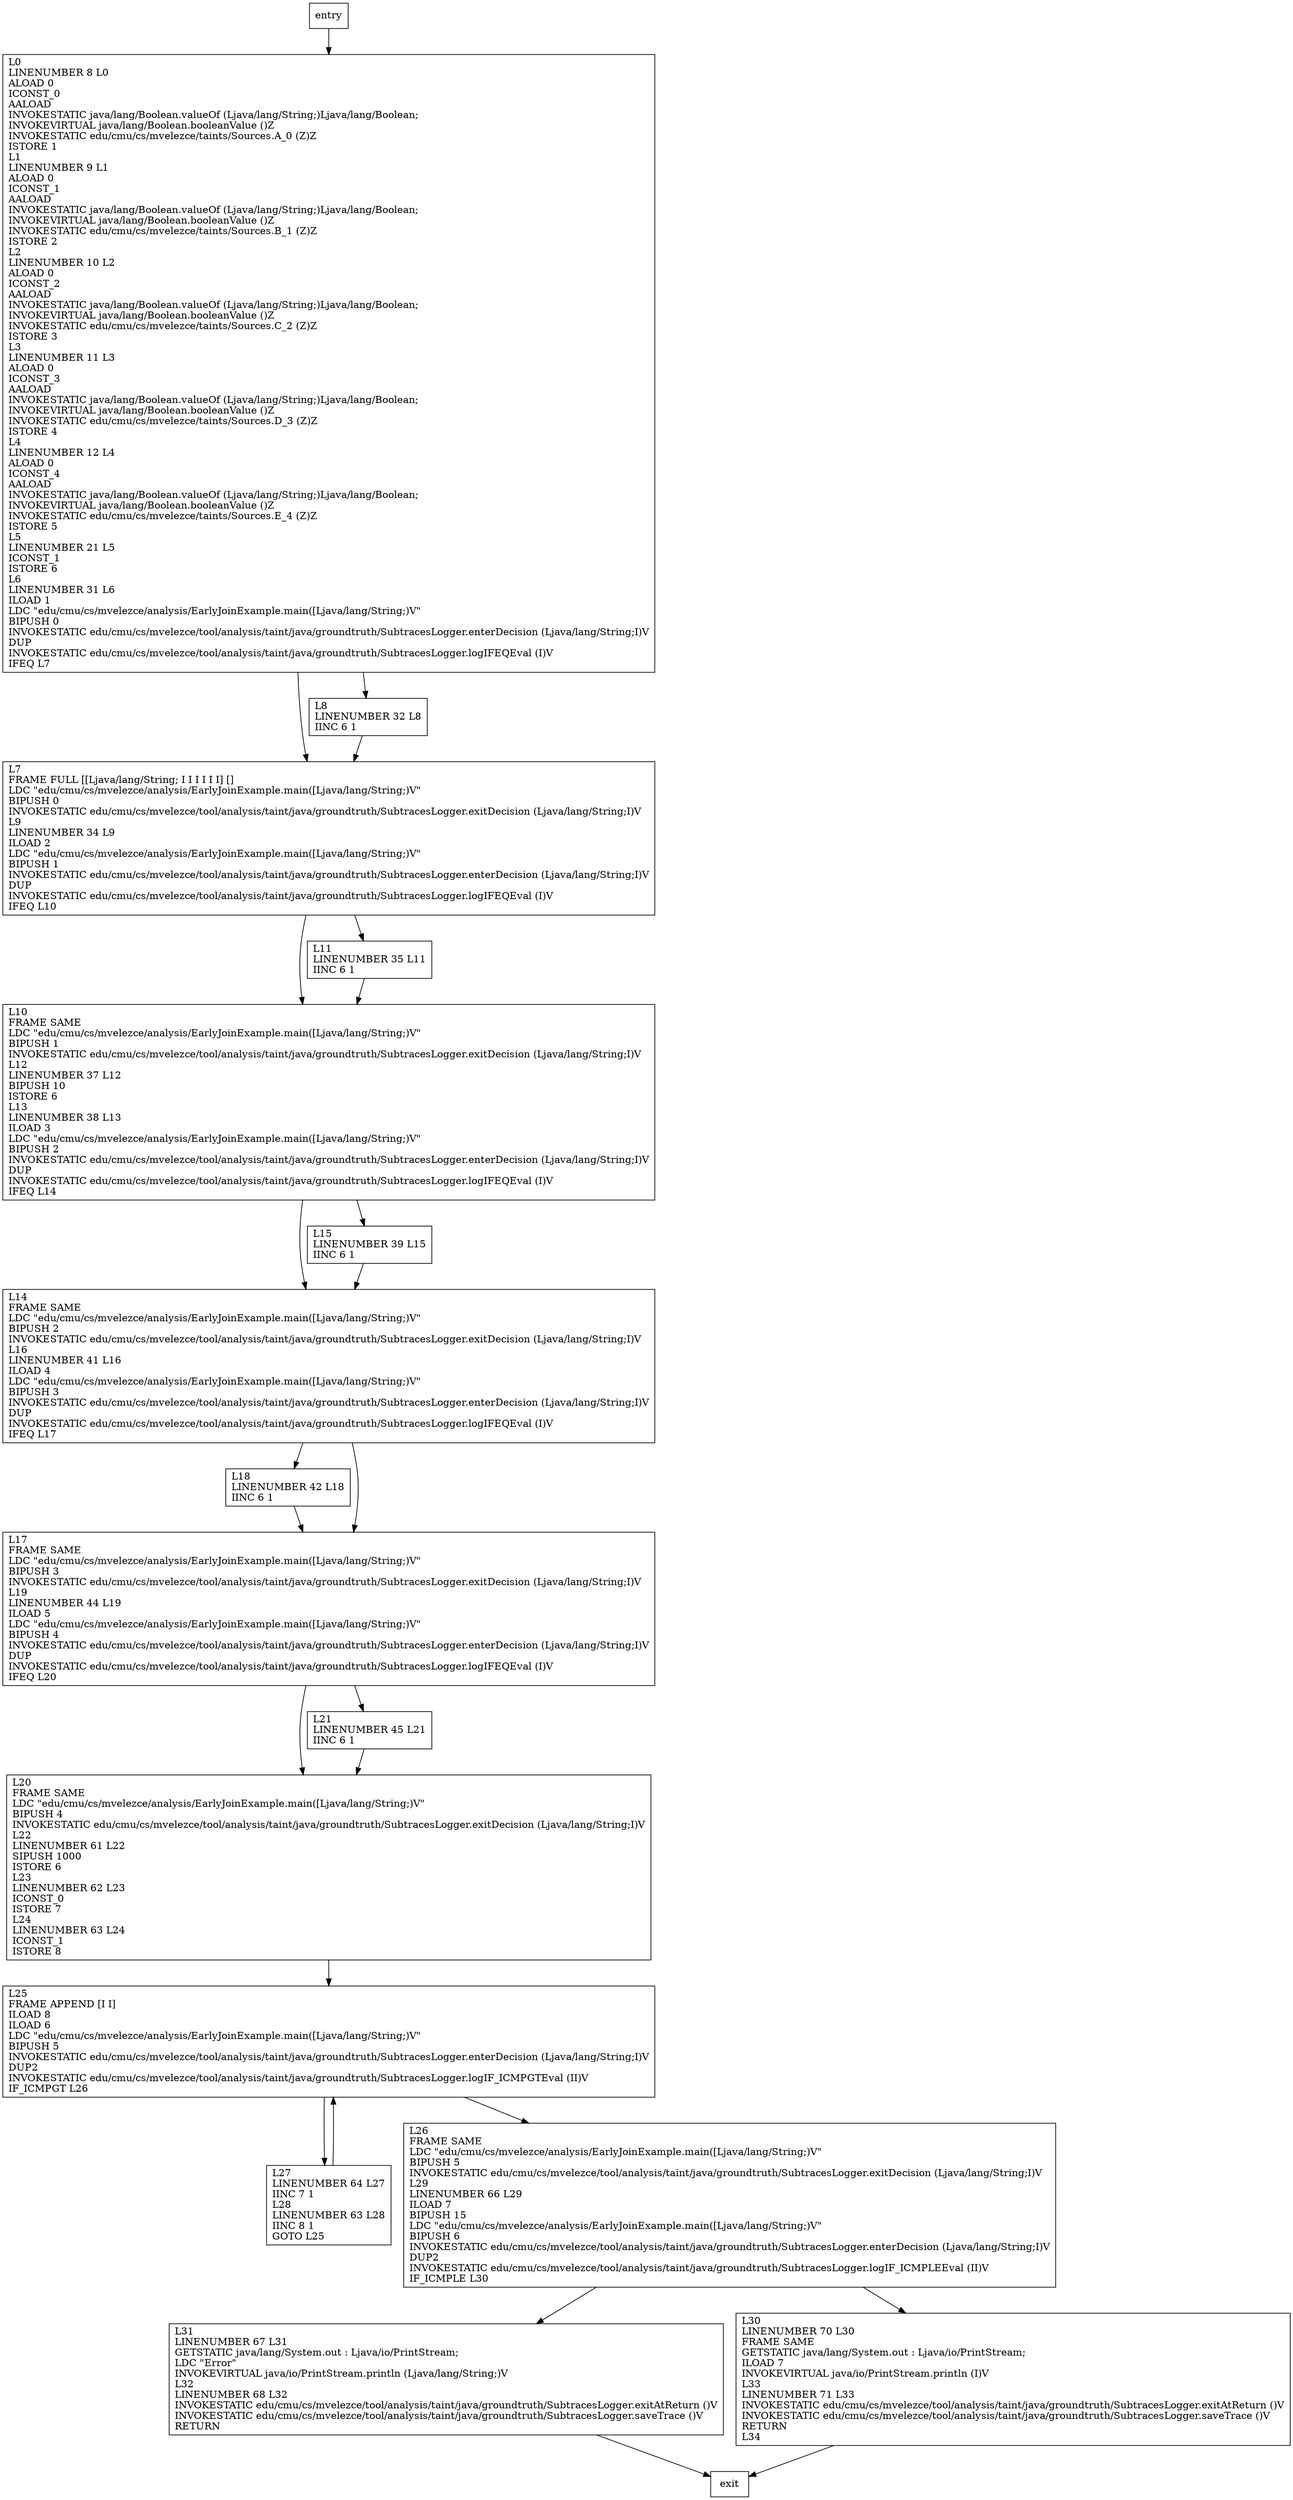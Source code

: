 digraph main {
node [shape=record];
1913386829 [label="L0\lLINENUMBER 8 L0\lALOAD 0\lICONST_0\lAALOAD\lINVOKESTATIC java/lang/Boolean.valueOf (Ljava/lang/String;)Ljava/lang/Boolean;\lINVOKEVIRTUAL java/lang/Boolean.booleanValue ()Z\lINVOKESTATIC edu/cmu/cs/mvelezce/taints/Sources.A_0 (Z)Z\lISTORE 1\lL1\lLINENUMBER 9 L1\lALOAD 0\lICONST_1\lAALOAD\lINVOKESTATIC java/lang/Boolean.valueOf (Ljava/lang/String;)Ljava/lang/Boolean;\lINVOKEVIRTUAL java/lang/Boolean.booleanValue ()Z\lINVOKESTATIC edu/cmu/cs/mvelezce/taints/Sources.B_1 (Z)Z\lISTORE 2\lL2\lLINENUMBER 10 L2\lALOAD 0\lICONST_2\lAALOAD\lINVOKESTATIC java/lang/Boolean.valueOf (Ljava/lang/String;)Ljava/lang/Boolean;\lINVOKEVIRTUAL java/lang/Boolean.booleanValue ()Z\lINVOKESTATIC edu/cmu/cs/mvelezce/taints/Sources.C_2 (Z)Z\lISTORE 3\lL3\lLINENUMBER 11 L3\lALOAD 0\lICONST_3\lAALOAD\lINVOKESTATIC java/lang/Boolean.valueOf (Ljava/lang/String;)Ljava/lang/Boolean;\lINVOKEVIRTUAL java/lang/Boolean.booleanValue ()Z\lINVOKESTATIC edu/cmu/cs/mvelezce/taints/Sources.D_3 (Z)Z\lISTORE 4\lL4\lLINENUMBER 12 L4\lALOAD 0\lICONST_4\lAALOAD\lINVOKESTATIC java/lang/Boolean.valueOf (Ljava/lang/String;)Ljava/lang/Boolean;\lINVOKEVIRTUAL java/lang/Boolean.booleanValue ()Z\lINVOKESTATIC edu/cmu/cs/mvelezce/taints/Sources.E_4 (Z)Z\lISTORE 5\lL5\lLINENUMBER 21 L5\lICONST_1\lISTORE 6\lL6\lLINENUMBER 31 L6\lILOAD 1\lLDC \"edu/cmu/cs/mvelezce/analysis/EarlyJoinExample.main([Ljava/lang/String;)V\"\lBIPUSH 0\lINVOKESTATIC edu/cmu/cs/mvelezce/tool/analysis/taint/java/groundtruth/SubtracesLogger.enterDecision (Ljava/lang/String;I)V\lDUP\lINVOKESTATIC edu/cmu/cs/mvelezce/tool/analysis/taint/java/groundtruth/SubtracesLogger.logIFEQEval (I)V\lIFEQ L7\l"];
361064184 [label="L31\lLINENUMBER 67 L31\lGETSTATIC java/lang/System.out : Ljava/io/PrintStream;\lLDC \"Error\"\lINVOKEVIRTUAL java/io/PrintStream.println (Ljava/lang/String;)V\lL32\lLINENUMBER 68 L32\lINVOKESTATIC edu/cmu/cs/mvelezce/tool/analysis/taint/java/groundtruth/SubtracesLogger.exitAtReturn ()V\lINVOKESTATIC edu/cmu/cs/mvelezce/tool/analysis/taint/java/groundtruth/SubtracesLogger.saveTrace ()V\lRETURN\l"];
1708119397 [label="L27\lLINENUMBER 64 L27\lIINC 7 1\lL28\lLINENUMBER 63 L28\lIINC 8 1\lGOTO L25\l"];
465300961 [label="L14\lFRAME SAME\lLDC \"edu/cmu/cs/mvelezce/analysis/EarlyJoinExample.main([Ljava/lang/String;)V\"\lBIPUSH 2\lINVOKESTATIC edu/cmu/cs/mvelezce/tool/analysis/taint/java/groundtruth/SubtracesLogger.exitDecision (Ljava/lang/String;I)V\lL16\lLINENUMBER 41 L16\lILOAD 4\lLDC \"edu/cmu/cs/mvelezce/analysis/EarlyJoinExample.main([Ljava/lang/String;)V\"\lBIPUSH 3\lINVOKESTATIC edu/cmu/cs/mvelezce/tool/analysis/taint/java/groundtruth/SubtracesLogger.enterDecision (Ljava/lang/String;I)V\lDUP\lINVOKESTATIC edu/cmu/cs/mvelezce/tool/analysis/taint/java/groundtruth/SubtracesLogger.logIFEQEval (I)V\lIFEQ L17\l"];
2011215489 [label="L7\lFRAME FULL [[Ljava/lang/String; I I I I I I] []\lLDC \"edu/cmu/cs/mvelezce/analysis/EarlyJoinExample.main([Ljava/lang/String;)V\"\lBIPUSH 0\lINVOKESTATIC edu/cmu/cs/mvelezce/tool/analysis/taint/java/groundtruth/SubtracesLogger.exitDecision (Ljava/lang/String;I)V\lL9\lLINENUMBER 34 L9\lILOAD 2\lLDC \"edu/cmu/cs/mvelezce/analysis/EarlyJoinExample.main([Ljava/lang/String;)V\"\lBIPUSH 1\lINVOKESTATIC edu/cmu/cs/mvelezce/tool/analysis/taint/java/groundtruth/SubtracesLogger.enterDecision (Ljava/lang/String;I)V\lDUP\lINVOKESTATIC edu/cmu/cs/mvelezce/tool/analysis/taint/java/groundtruth/SubtracesLogger.logIFEQEval (I)V\lIFEQ L10\l"];
1629990558 [label="L20\lFRAME SAME\lLDC \"edu/cmu/cs/mvelezce/analysis/EarlyJoinExample.main([Ljava/lang/String;)V\"\lBIPUSH 4\lINVOKESTATIC edu/cmu/cs/mvelezce/tool/analysis/taint/java/groundtruth/SubtracesLogger.exitDecision (Ljava/lang/String;I)V\lL22\lLINENUMBER 61 L22\lSIPUSH 1000\lISTORE 6\lL23\lLINENUMBER 62 L23\lICONST_0\lISTORE 7\lL24\lLINENUMBER 63 L24\lICONST_1\lISTORE 8\l"];
420768472 [label="L8\lLINENUMBER 32 L8\lIINC 6 1\l"];
482348886 [label="L18\lLINENUMBER 42 L18\lIINC 6 1\l"];
624401212 [label="L17\lFRAME SAME\lLDC \"edu/cmu/cs/mvelezce/analysis/EarlyJoinExample.main([Ljava/lang/String;)V\"\lBIPUSH 3\lINVOKESTATIC edu/cmu/cs/mvelezce/tool/analysis/taint/java/groundtruth/SubtracesLogger.exitDecision (Ljava/lang/String;I)V\lL19\lLINENUMBER 44 L19\lILOAD 5\lLDC \"edu/cmu/cs/mvelezce/analysis/EarlyJoinExample.main([Ljava/lang/String;)V\"\lBIPUSH 4\lINVOKESTATIC edu/cmu/cs/mvelezce/tool/analysis/taint/java/groundtruth/SubtracesLogger.enterDecision (Ljava/lang/String;I)V\lDUP\lINVOKESTATIC edu/cmu/cs/mvelezce/tool/analysis/taint/java/groundtruth/SubtracesLogger.logIFEQEval (I)V\lIFEQ L20\l"];
1612596831 [label="L21\lLINENUMBER 45 L21\lIINC 6 1\l"];
566428075 [label="L10\lFRAME SAME\lLDC \"edu/cmu/cs/mvelezce/analysis/EarlyJoinExample.main([Ljava/lang/String;)V\"\lBIPUSH 1\lINVOKESTATIC edu/cmu/cs/mvelezce/tool/analysis/taint/java/groundtruth/SubtracesLogger.exitDecision (Ljava/lang/String;I)V\lL12\lLINENUMBER 37 L12\lBIPUSH 10\lISTORE 6\lL13\lLINENUMBER 38 L13\lILOAD 3\lLDC \"edu/cmu/cs/mvelezce/analysis/EarlyJoinExample.main([Ljava/lang/String;)V\"\lBIPUSH 2\lINVOKESTATIC edu/cmu/cs/mvelezce/tool/analysis/taint/java/groundtruth/SubtracesLogger.enterDecision (Ljava/lang/String;I)V\lDUP\lINVOKESTATIC edu/cmu/cs/mvelezce/tool/analysis/taint/java/groundtruth/SubtracesLogger.logIFEQEval (I)V\lIFEQ L14\l"];
2092453813 [label="L25\lFRAME APPEND [I I]\lILOAD 8\lILOAD 6\lLDC \"edu/cmu/cs/mvelezce/analysis/EarlyJoinExample.main([Ljava/lang/String;)V\"\lBIPUSH 5\lINVOKESTATIC edu/cmu/cs/mvelezce/tool/analysis/taint/java/groundtruth/SubtracesLogger.enterDecision (Ljava/lang/String;I)V\lDUP2\lINVOKESTATIC edu/cmu/cs/mvelezce/tool/analysis/taint/java/groundtruth/SubtracesLogger.logIF_ICMPGTEval (II)V\lIF_ICMPGT L26\l"];
1771898025 [label="L15\lLINENUMBER 39 L15\lIINC 6 1\l"];
738087381 [label="L30\lLINENUMBER 70 L30\lFRAME SAME\lGETSTATIC java/lang/System.out : Ljava/io/PrintStream;\lILOAD 7\lINVOKEVIRTUAL java/io/PrintStream.println (I)V\lL33\lLINENUMBER 71 L33\lINVOKESTATIC edu/cmu/cs/mvelezce/tool/analysis/taint/java/groundtruth/SubtracesLogger.exitAtReturn ()V\lINVOKESTATIC edu/cmu/cs/mvelezce/tool/analysis/taint/java/groundtruth/SubtracesLogger.saveTrace ()V\lRETURN\lL34\l"];
215957218 [label="L11\lLINENUMBER 35 L11\lIINC 6 1\l"];
960545820 [label="L26\lFRAME SAME\lLDC \"edu/cmu/cs/mvelezce/analysis/EarlyJoinExample.main([Ljava/lang/String;)V\"\lBIPUSH 5\lINVOKESTATIC edu/cmu/cs/mvelezce/tool/analysis/taint/java/groundtruth/SubtracesLogger.exitDecision (Ljava/lang/String;I)V\lL29\lLINENUMBER 66 L29\lILOAD 7\lBIPUSH 15\lLDC \"edu/cmu/cs/mvelezce/analysis/EarlyJoinExample.main([Ljava/lang/String;)V\"\lBIPUSH 6\lINVOKESTATIC edu/cmu/cs/mvelezce/tool/analysis/taint/java/groundtruth/SubtracesLogger.enterDecision (Ljava/lang/String;I)V\lDUP2\lINVOKESTATIC edu/cmu/cs/mvelezce/tool/analysis/taint/java/groundtruth/SubtracesLogger.logIF_ICMPLEEval (II)V\lIF_ICMPLE L30\l"];
entry;
exit;
1913386829 -> 420768472;
1913386829 -> 2011215489;
361064184 -> exit;
1708119397 -> 2092453813;
465300961 -> 482348886;
465300961 -> 624401212;
2011215489 -> 566428075;
2011215489 -> 215957218;
1629990558 -> 2092453813;
entry -> 1913386829;
420768472 -> 2011215489;
482348886 -> 624401212;
624401212 -> 1612596831;
624401212 -> 1629990558;
1612596831 -> 1629990558;
566428075 -> 465300961;
566428075 -> 1771898025;
2092453813 -> 1708119397;
2092453813 -> 960545820;
1771898025 -> 465300961;
738087381 -> exit;
215957218 -> 566428075;
960545820 -> 361064184;
960545820 -> 738087381;
}
